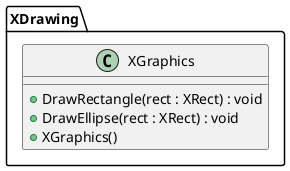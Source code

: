 @startuml XGraphics
class XDrawing.XGraphics  {
    + DrawRectangle(rect : XRect) : void
    + DrawEllipse(rect : XRect) : void
    + XGraphics()
}
@enduml